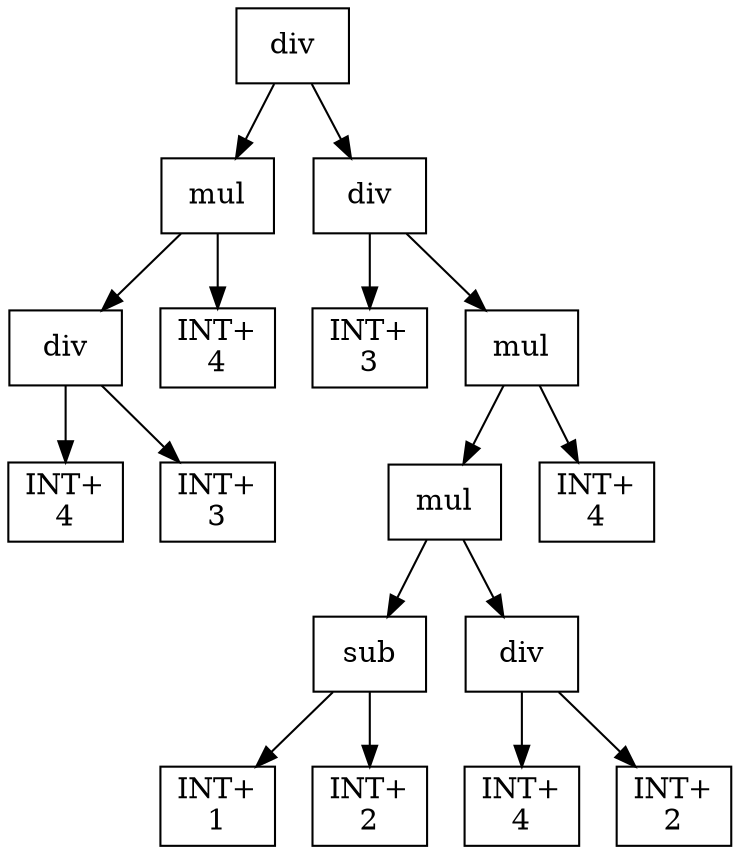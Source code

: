 digraph expr {
  node [shape=box];
  n1 [label="div"];
  n2 [label="mul"];
  n3 [label="div"];
  n4 [label="INT+\n4"];
  n5 [label="INT+\n3"];
  n3 -> n4;
  n3 -> n5;
  n6 [label="INT+\n4"];
  n2 -> n3;
  n2 -> n6;
  n7 [label="div"];
  n8 [label="INT+\n3"];
  n9 [label="mul"];
  n10 [label="mul"];
  n11 [label="sub"];
  n12 [label="INT+\n1"];
  n13 [label="INT+\n2"];
  n11 -> n12;
  n11 -> n13;
  n14 [label="div"];
  n15 [label="INT+\n4"];
  n16 [label="INT+\n2"];
  n14 -> n15;
  n14 -> n16;
  n10 -> n11;
  n10 -> n14;
  n17 [label="INT+\n4"];
  n9 -> n10;
  n9 -> n17;
  n7 -> n8;
  n7 -> n9;
  n1 -> n2;
  n1 -> n7;
}